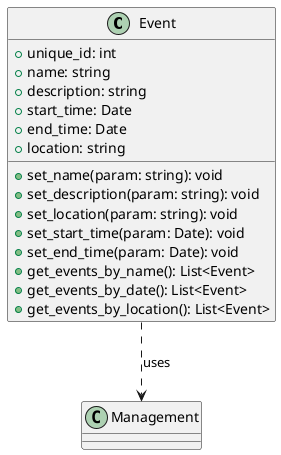 
@startuml

class Event {
  +unique_id: int  
  +name: string
  +description: string
  +start_time: Date
  +end_time: Date
  +location: string
  +set_name(param: string): void
  +set_description(param: string): void
  +set_location(param: string): void
  +set_start_time(param: Date): void
  +set_end_time(param: Date): void
  +get_events_by_name(): List<Event>
  +get_events_by_date(): List<Event>
  +get_events_by_location(): List<Event>
}

Event ..> Management: uses

@enduml
